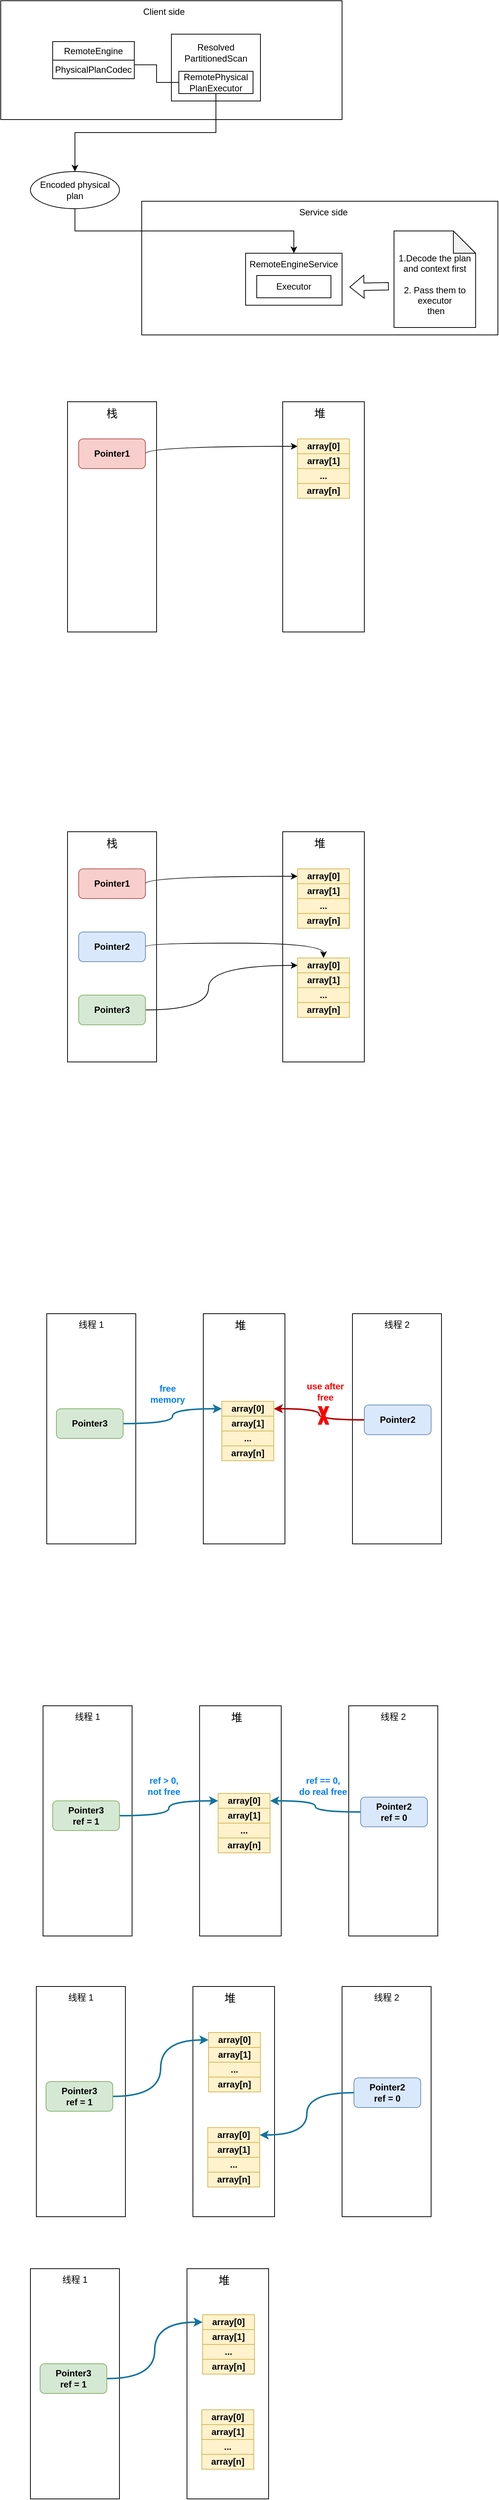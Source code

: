 <mxfile version="24.0.2" type="github">
  <diagram name="第 1 页" id="70xDTCp4IQkPO69VibeZ">
    <mxGraphModel dx="1414" dy="635" grid="0" gridSize="10" guides="1" tooltips="1" connect="1" arrows="1" fold="1" page="1" pageScale="1" pageWidth="827" pageHeight="1169" math="0" shadow="0">
      <root>
        <mxCell id="0" />
        <mxCell id="1" parent="0" />
        <mxCell id="eVmmj1NLvfO43Fu2ZoAp-78" value="" style="rounded=0;whiteSpace=wrap;html=1;" vertex="1" parent="1">
          <mxGeometry x="534" y="1838" width="120" height="310" as="geometry" />
        </mxCell>
        <mxCell id="eVmmj1NLvfO43Fu2ZoAp-3" value="" style="rounded=0;whiteSpace=wrap;html=1;" vertex="1" parent="1">
          <mxGeometry x="440" y="610" width="110" height="310" as="geometry" />
        </mxCell>
        <mxCell id="vCgPqWndhAU-b185812Y-34" value="" style="rounded=0;whiteSpace=wrap;html=1;" parent="1" vertex="1">
          <mxGeometry x="250" y="340" width="480" height="180" as="geometry" />
        </mxCell>
        <mxCell id="vCgPqWndhAU-b185812Y-26" value="" style="rounded=0;whiteSpace=wrap;html=1;" parent="1" vertex="1">
          <mxGeometry x="60" y="70" width="460" height="160" as="geometry" />
        </mxCell>
        <mxCell id="vCgPqWndhAU-b185812Y-1" value="" style="rounded=0;whiteSpace=wrap;html=1;" parent="1" vertex="1">
          <mxGeometry x="290" y="115" width="120" height="90" as="geometry" />
        </mxCell>
        <mxCell id="vCgPqWndhAU-b185812Y-2" value="&lt;div&gt;Resolved&lt;/div&gt;&lt;div&gt;PartitionedScan&lt;/div&gt;" style="text;html=1;strokeColor=none;fillColor=none;align=center;verticalAlign=middle;whiteSpace=wrap;rounded=0;" parent="1" vertex="1">
          <mxGeometry x="320" y="125" width="60" height="30" as="geometry" />
        </mxCell>
        <mxCell id="vCgPqWndhAU-b185812Y-20" style="edgeStyle=orthogonalEdgeStyle;rounded=0;orthogonalLoop=1;jettySize=auto;html=1;exitX=0;exitY=0.5;exitDx=0;exitDy=0;entryX=1;entryY=0.25;entryDx=0;entryDy=0;endArrow=none;endFill=0;" parent="1" source="vCgPqWndhAU-b185812Y-3" target="vCgPqWndhAU-b185812Y-19" edge="1">
          <mxGeometry relative="1" as="geometry" />
        </mxCell>
        <mxCell id="vCgPqWndhAU-b185812Y-3" value="" style="rounded=0;whiteSpace=wrap;html=1;" parent="1" vertex="1">
          <mxGeometry x="300" y="165" width="100" height="30" as="geometry" />
        </mxCell>
        <mxCell id="vCgPqWndhAU-b185812Y-22" style="edgeStyle=orthogonalEdgeStyle;rounded=0;orthogonalLoop=1;jettySize=auto;html=1;exitX=0.5;exitY=1;exitDx=0;exitDy=0;" parent="1" source="vCgPqWndhAU-b185812Y-4" target="vCgPqWndhAU-b185812Y-21" edge="1">
          <mxGeometry relative="1" as="geometry" />
        </mxCell>
        <mxCell id="vCgPqWndhAU-b185812Y-4" value="&lt;div&gt;RemotePhysical&lt;/div&gt;&lt;div&gt;PlanExecutor&lt;/div&gt;" style="text;html=1;strokeColor=none;fillColor=none;align=center;verticalAlign=middle;whiteSpace=wrap;rounded=0;" parent="1" vertex="1">
          <mxGeometry x="320" y="165" width="60" height="30" as="geometry" />
        </mxCell>
        <mxCell id="vCgPqWndhAU-b185812Y-16" value="RemoteEngine" style="rounded=0;whiteSpace=wrap;html=1;" parent="1" vertex="1">
          <mxGeometry x="130" y="125" width="110" height="25" as="geometry" />
        </mxCell>
        <mxCell id="vCgPqWndhAU-b185812Y-19" value="PhysicalPlanCodec" style="rounded=0;whiteSpace=wrap;html=1;" parent="1" vertex="1">
          <mxGeometry x="130" y="150" width="110" height="25" as="geometry" />
        </mxCell>
        <mxCell id="vCgPqWndhAU-b185812Y-27" style="edgeStyle=orthogonalEdgeStyle;rounded=0;orthogonalLoop=1;jettySize=auto;html=1;exitX=0.5;exitY=1;exitDx=0;exitDy=0;entryX=0.5;entryY=0;entryDx=0;entryDy=0;" parent="1" source="vCgPqWndhAU-b185812Y-21" target="vCgPqWndhAU-b185812Y-23" edge="1">
          <mxGeometry relative="1" as="geometry" />
        </mxCell>
        <mxCell id="vCgPqWndhAU-b185812Y-21" value="Encoded physical plan" style="ellipse;whiteSpace=wrap;html=1;" parent="1" vertex="1">
          <mxGeometry x="100" y="300" width="120" height="50" as="geometry" />
        </mxCell>
        <mxCell id="vCgPqWndhAU-b185812Y-23" value="" style="rounded=0;whiteSpace=wrap;html=1;" parent="1" vertex="1">
          <mxGeometry x="390" y="410" width="130" height="70" as="geometry" />
        </mxCell>
        <mxCell id="vCgPqWndhAU-b185812Y-28" value="Executor" style="rounded=0;whiteSpace=wrap;html=1;" parent="1" vertex="1">
          <mxGeometry x="405" y="440" width="100" height="30" as="geometry" />
        </mxCell>
        <mxCell id="vCgPqWndhAU-b185812Y-29" value="RemoteEngineService" style="text;html=1;strokeColor=none;fillColor=none;align=center;verticalAlign=middle;whiteSpace=wrap;rounded=0;" parent="1" vertex="1">
          <mxGeometry x="425" y="410" width="60" height="30" as="geometry" />
        </mxCell>
        <mxCell id="vCgPqWndhAU-b185812Y-31" value="&lt;div&gt;&lt;br&gt;&lt;/div&gt;&lt;div&gt;1.Decode the plan and context first&lt;/div&gt;&lt;div&gt;&lt;br&gt;&lt;/div&gt;&lt;div&gt;2. Pass them to executor&lt;br&gt;&lt;/div&gt;&amp;nbsp;then" style="shape=note;whiteSpace=wrap;html=1;backgroundOutline=1;darkOpacity=0.05;" parent="1" vertex="1">
          <mxGeometry x="590" y="380" width="110" height="130" as="geometry" />
        </mxCell>
        <mxCell id="vCgPqWndhAU-b185812Y-32" value="" style="shape=flexArrow;endArrow=classic;html=1;rounded=0;exitX=0.027;exitY=0.377;exitDx=0;exitDy=0;exitPerimeter=0;" parent="1" edge="1">
          <mxGeometry width="50" height="50" relative="1" as="geometry">
            <mxPoint x="582.97" y="454.5" as="sourcePoint" />
            <mxPoint x="530" y="455.49" as="targetPoint" />
          </mxGeometry>
        </mxCell>
        <mxCell id="vCgPqWndhAU-b185812Y-35" value="Client side" style="text;html=1;strokeColor=none;fillColor=none;align=center;verticalAlign=middle;whiteSpace=wrap;rounded=0;" parent="1" vertex="1">
          <mxGeometry x="250" y="70" width="60" height="30" as="geometry" />
        </mxCell>
        <mxCell id="vCgPqWndhAU-b185812Y-36" value="Service side" style="text;html=1;strokeColor=none;fillColor=none;align=center;verticalAlign=middle;whiteSpace=wrap;rounded=0;" parent="1" vertex="1">
          <mxGeometry x="460" y="340" width="70" height="30" as="geometry" />
        </mxCell>
        <mxCell id="eVmmj1NLvfO43Fu2ZoAp-1" value="" style="rounded=0;whiteSpace=wrap;html=1;" vertex="1" parent="1">
          <mxGeometry x="150" y="610" width="120" height="310" as="geometry" />
        </mxCell>
        <mxCell id="eVmmj1NLvfO43Fu2ZoAp-19" style="edgeStyle=orthogonalEdgeStyle;rounded=0;orthogonalLoop=1;jettySize=auto;html=1;exitX=1;exitY=0.5;exitDx=0;exitDy=0;entryX=0;entryY=0.5;entryDx=0;entryDy=0;curved=1;" edge="1" parent="1" source="eVmmj1NLvfO43Fu2ZoAp-2" target="eVmmj1NLvfO43Fu2ZoAp-4">
          <mxGeometry relative="1" as="geometry">
            <Array as="points">
              <mxPoint x="255" y="670" />
            </Array>
          </mxGeometry>
        </mxCell>
        <mxCell id="eVmmj1NLvfO43Fu2ZoAp-2" value="Pointer1" style="rounded=1;whiteSpace=wrap;html=1;fontStyle=1;fillColor=#f8cecc;strokeColor=#b85450;" vertex="1" parent="1">
          <mxGeometry x="165" y="660" width="90" height="40" as="geometry" />
        </mxCell>
        <mxCell id="eVmmj1NLvfO43Fu2ZoAp-4" value="array[0]" style="rounded=0;whiteSpace=wrap;html=1;fontStyle=1;fillColor=#fff2cc;strokeColor=#d6b656;" vertex="1" parent="1">
          <mxGeometry x="460" y="660" width="70" height="20" as="geometry" />
        </mxCell>
        <mxCell id="eVmmj1NLvfO43Fu2ZoAp-5" value="array[1]" style="rounded=0;whiteSpace=wrap;html=1;fontStyle=1;fillColor=#fff2cc;strokeColor=#d6b656;" vertex="1" parent="1">
          <mxGeometry x="460" y="680" width="70" height="20" as="geometry" />
        </mxCell>
        <mxCell id="eVmmj1NLvfO43Fu2ZoAp-6" value="..." style="rounded=0;whiteSpace=wrap;html=1;fontStyle=1;fillColor=#fff2cc;strokeColor=#d6b656;" vertex="1" parent="1">
          <mxGeometry x="460" y="700" width="70" height="20" as="geometry" />
        </mxCell>
        <mxCell id="eVmmj1NLvfO43Fu2ZoAp-7" value="array[n]" style="rounded=0;whiteSpace=wrap;html=1;fontStyle=1;fillColor=#fff2cc;strokeColor=#d6b656;" vertex="1" parent="1">
          <mxGeometry x="460" y="720" width="70" height="20" as="geometry" />
        </mxCell>
        <mxCell id="eVmmj1NLvfO43Fu2ZoAp-20" value="&lt;font style=&quot;font-size: 15px;&quot;&gt;栈&lt;/font&gt;" style="text;html=1;align=center;verticalAlign=middle;whiteSpace=wrap;rounded=0;" vertex="1" parent="1">
          <mxGeometry x="180" y="610" width="60" height="30" as="geometry" />
        </mxCell>
        <mxCell id="eVmmj1NLvfO43Fu2ZoAp-21" value="&lt;font style=&quot;font-size: 15px;&quot;&gt;堆&lt;/font&gt;" style="text;html=1;align=center;verticalAlign=middle;whiteSpace=wrap;rounded=0;" vertex="1" parent="1">
          <mxGeometry x="460" y="610" width="60" height="30" as="geometry" />
        </mxCell>
        <mxCell id="eVmmj1NLvfO43Fu2ZoAp-23" value="" style="rounded=0;whiteSpace=wrap;html=1;" vertex="1" parent="1">
          <mxGeometry x="440" y="1189" width="110" height="310" as="geometry" />
        </mxCell>
        <mxCell id="eVmmj1NLvfO43Fu2ZoAp-24" value="" style="rounded=0;whiteSpace=wrap;html=1;" vertex="1" parent="1">
          <mxGeometry x="150" y="1189" width="120" height="310" as="geometry" />
        </mxCell>
        <mxCell id="eVmmj1NLvfO43Fu2ZoAp-25" style="edgeStyle=orthogonalEdgeStyle;rounded=0;orthogonalLoop=1;jettySize=auto;html=1;exitX=1;exitY=0.5;exitDx=0;exitDy=0;entryX=0;entryY=0.5;entryDx=0;entryDy=0;curved=1;" edge="1" parent="1" source="eVmmj1NLvfO43Fu2ZoAp-26" target="eVmmj1NLvfO43Fu2ZoAp-27">
          <mxGeometry relative="1" as="geometry">
            <Array as="points">
              <mxPoint x="255" y="1249" />
            </Array>
          </mxGeometry>
        </mxCell>
        <mxCell id="eVmmj1NLvfO43Fu2ZoAp-26" value="Pointer1" style="rounded=1;whiteSpace=wrap;html=1;fontStyle=1;fillColor=#f8cecc;strokeColor=#b85450;" vertex="1" parent="1">
          <mxGeometry x="165" y="1239" width="90" height="40" as="geometry" />
        </mxCell>
        <mxCell id="eVmmj1NLvfO43Fu2ZoAp-27" value="array[0]" style="rounded=0;whiteSpace=wrap;html=1;fontStyle=1;fillColor=#fff2cc;strokeColor=#d6b656;" vertex="1" parent="1">
          <mxGeometry x="460" y="1239" width="70" height="20" as="geometry" />
        </mxCell>
        <mxCell id="eVmmj1NLvfO43Fu2ZoAp-28" value="array[1]" style="rounded=0;whiteSpace=wrap;html=1;fontStyle=1;fillColor=#fff2cc;strokeColor=#d6b656;" vertex="1" parent="1">
          <mxGeometry x="460" y="1259" width="70" height="20" as="geometry" />
        </mxCell>
        <mxCell id="eVmmj1NLvfO43Fu2ZoAp-29" value="..." style="rounded=0;whiteSpace=wrap;html=1;fontStyle=1;fillColor=#fff2cc;strokeColor=#d6b656;" vertex="1" parent="1">
          <mxGeometry x="460" y="1279" width="70" height="20" as="geometry" />
        </mxCell>
        <mxCell id="eVmmj1NLvfO43Fu2ZoAp-30" value="array[n]" style="rounded=0;whiteSpace=wrap;html=1;fontStyle=1;fillColor=#fff2cc;strokeColor=#d6b656;" vertex="1" parent="1">
          <mxGeometry x="460" y="1299" width="70" height="20" as="geometry" />
        </mxCell>
        <mxCell id="eVmmj1NLvfO43Fu2ZoAp-31" style="edgeStyle=orthogonalEdgeStyle;rounded=0;orthogonalLoop=1;jettySize=auto;html=1;exitX=1;exitY=0.5;exitDx=0;exitDy=0;entryX=0.5;entryY=0;entryDx=0;entryDy=0;curved=1;" edge="1" parent="1" source="eVmmj1NLvfO43Fu2ZoAp-32" target="eVmmj1NLvfO43Fu2ZoAp-33">
          <mxGeometry relative="1" as="geometry">
            <Array as="points">
              <mxPoint x="255" y="1339" />
              <mxPoint x="495" y="1339" />
            </Array>
          </mxGeometry>
        </mxCell>
        <mxCell id="eVmmj1NLvfO43Fu2ZoAp-32" value="Pointer2" style="rounded=1;whiteSpace=wrap;html=1;fontStyle=1;fillColor=#dae8fc;strokeColor=#6c8ebf;" vertex="1" parent="1">
          <mxGeometry x="165" y="1324" width="90" height="40" as="geometry" />
        </mxCell>
        <mxCell id="eVmmj1NLvfO43Fu2ZoAp-33" value="array[0]" style="rounded=0;whiteSpace=wrap;html=1;fontStyle=1;fillColor=#fff2cc;strokeColor=#d6b656;" vertex="1" parent="1">
          <mxGeometry x="460" y="1359" width="70" height="20" as="geometry" />
        </mxCell>
        <mxCell id="eVmmj1NLvfO43Fu2ZoAp-34" value="array[1]" style="rounded=0;whiteSpace=wrap;html=1;fontStyle=1;fillColor=#fff2cc;strokeColor=#d6b656;" vertex="1" parent="1">
          <mxGeometry x="460" y="1379" width="70" height="20" as="geometry" />
        </mxCell>
        <mxCell id="eVmmj1NLvfO43Fu2ZoAp-35" value="..." style="rounded=0;whiteSpace=wrap;html=1;fontStyle=1;fillColor=#fff2cc;strokeColor=#d6b656;" vertex="1" parent="1">
          <mxGeometry x="460" y="1399" width="70" height="20" as="geometry" />
        </mxCell>
        <mxCell id="eVmmj1NLvfO43Fu2ZoAp-36" value="array[n]" style="rounded=0;whiteSpace=wrap;html=1;fontStyle=1;fillColor=#fff2cc;strokeColor=#d6b656;" vertex="1" parent="1">
          <mxGeometry x="460" y="1419" width="70" height="20" as="geometry" />
        </mxCell>
        <mxCell id="eVmmj1NLvfO43Fu2ZoAp-37" style="edgeStyle=orthogonalEdgeStyle;rounded=0;orthogonalLoop=1;jettySize=auto;html=1;exitX=1;exitY=0.5;exitDx=0;exitDy=0;entryX=0;entryY=0.5;entryDx=0;entryDy=0;curved=1;" edge="1" parent="1" source="eVmmj1NLvfO43Fu2ZoAp-38" target="eVmmj1NLvfO43Fu2ZoAp-33">
          <mxGeometry relative="1" as="geometry">
            <Array as="points">
              <mxPoint x="340" y="1429" />
              <mxPoint x="340" y="1369" />
            </Array>
          </mxGeometry>
        </mxCell>
        <mxCell id="eVmmj1NLvfO43Fu2ZoAp-38" value="Pointer3" style="rounded=1;whiteSpace=wrap;html=1;fontStyle=1;fillColor=#d5e8d4;strokeColor=#82b366;" vertex="1" parent="1">
          <mxGeometry x="165" y="1409" width="90" height="40" as="geometry" />
        </mxCell>
        <mxCell id="eVmmj1NLvfO43Fu2ZoAp-39" value="&lt;font style=&quot;font-size: 15px;&quot;&gt;栈&lt;/font&gt;" style="text;html=1;align=center;verticalAlign=middle;whiteSpace=wrap;rounded=0;" vertex="1" parent="1">
          <mxGeometry x="180" y="1189" width="60" height="30" as="geometry" />
        </mxCell>
        <mxCell id="eVmmj1NLvfO43Fu2ZoAp-40" value="&lt;font style=&quot;font-size: 15px;&quot;&gt;堆&lt;/font&gt;" style="text;html=1;align=center;verticalAlign=middle;whiteSpace=wrap;rounded=0;" vertex="1" parent="1">
          <mxGeometry x="460" y="1189" width="60" height="30" as="geometry" />
        </mxCell>
        <mxCell id="eVmmj1NLvfO43Fu2ZoAp-60" value="" style="rounded=0;whiteSpace=wrap;html=1;" vertex="1" parent="1">
          <mxGeometry x="333" y="1838" width="110" height="310" as="geometry" />
        </mxCell>
        <mxCell id="eVmmj1NLvfO43Fu2ZoAp-61" value="" style="rounded=0;whiteSpace=wrap;html=1;" vertex="1" parent="1">
          <mxGeometry x="122" y="1838" width="120" height="310" as="geometry" />
        </mxCell>
        <mxCell id="eVmmj1NLvfO43Fu2ZoAp-82" style="edgeStyle=orthogonalEdgeStyle;rounded=0;orthogonalLoop=1;jettySize=auto;html=1;exitX=0;exitY=0.5;exitDx=0;exitDy=0;curved=1;fillColor=#e51400;strokeColor=#B20000;strokeWidth=2;" edge="1" parent="1" source="eVmmj1NLvfO43Fu2ZoAp-69" target="eVmmj1NLvfO43Fu2ZoAp-70">
          <mxGeometry relative="1" as="geometry" />
        </mxCell>
        <mxCell id="eVmmj1NLvfO43Fu2ZoAp-69" value="Pointer2" style="rounded=1;whiteSpace=wrap;html=1;fontStyle=1;fillColor=#dae8fc;strokeColor=#6c8ebf;" vertex="1" parent="1">
          <mxGeometry x="550" y="1961" width="90" height="40" as="geometry" />
        </mxCell>
        <mxCell id="eVmmj1NLvfO43Fu2ZoAp-70" value="array[0]" style="rounded=0;whiteSpace=wrap;html=1;fontStyle=1;fillColor=#fff2cc;strokeColor=#d6b656;" vertex="1" parent="1">
          <mxGeometry x="358" y="1956" width="70" height="20" as="geometry" />
        </mxCell>
        <mxCell id="eVmmj1NLvfO43Fu2ZoAp-71" value="array[1]" style="rounded=0;whiteSpace=wrap;html=1;fontStyle=1;fillColor=#fff2cc;strokeColor=#d6b656;" vertex="1" parent="1">
          <mxGeometry x="358" y="1976" width="70" height="20" as="geometry" />
        </mxCell>
        <mxCell id="eVmmj1NLvfO43Fu2ZoAp-72" value="..." style="rounded=0;whiteSpace=wrap;html=1;fontStyle=1;fillColor=#fff2cc;strokeColor=#d6b656;" vertex="1" parent="1">
          <mxGeometry x="358" y="1996" width="70" height="20" as="geometry" />
        </mxCell>
        <mxCell id="eVmmj1NLvfO43Fu2ZoAp-73" value="array[n]" style="rounded=0;whiteSpace=wrap;html=1;fontStyle=1;fillColor=#fff2cc;strokeColor=#d6b656;" vertex="1" parent="1">
          <mxGeometry x="358" y="2016" width="70" height="20" as="geometry" />
        </mxCell>
        <mxCell id="eVmmj1NLvfO43Fu2ZoAp-81" style="edgeStyle=orthogonalEdgeStyle;rounded=0;orthogonalLoop=1;jettySize=auto;html=1;exitX=1;exitY=0.5;exitDx=0;exitDy=0;entryX=0;entryY=0.5;entryDx=0;entryDy=0;curved=1;fillColor=#b1ddf0;strokeColor=#10739e;strokeWidth=2;" edge="1" parent="1" source="eVmmj1NLvfO43Fu2ZoAp-75" target="eVmmj1NLvfO43Fu2ZoAp-70">
          <mxGeometry relative="1" as="geometry" />
        </mxCell>
        <mxCell id="eVmmj1NLvfO43Fu2ZoAp-75" value="Pointer3" style="rounded=1;whiteSpace=wrap;html=1;fontStyle=1;fillColor=#d5e8d4;strokeColor=#82b366;" vertex="1" parent="1">
          <mxGeometry x="135" y="1966" width="90" height="40" as="geometry" />
        </mxCell>
        <mxCell id="eVmmj1NLvfO43Fu2ZoAp-76" value="线程 1" style="text;html=1;align=center;verticalAlign=middle;whiteSpace=wrap;rounded=0;" vertex="1" parent="1">
          <mxGeometry x="152" y="1838" width="60" height="30" as="geometry" />
        </mxCell>
        <mxCell id="eVmmj1NLvfO43Fu2ZoAp-77" value="&lt;font style=&quot;font-size: 15px;&quot;&gt;堆&lt;/font&gt;" style="text;html=1;align=center;verticalAlign=middle;whiteSpace=wrap;rounded=0;" vertex="1" parent="1">
          <mxGeometry x="353" y="1838" width="60" height="30" as="geometry" />
        </mxCell>
        <mxCell id="eVmmj1NLvfO43Fu2ZoAp-80" value="线程 2" style="text;html=1;align=center;verticalAlign=middle;whiteSpace=wrap;rounded=0;" vertex="1" parent="1">
          <mxGeometry x="564" y="1838" width="60" height="30" as="geometry" />
        </mxCell>
        <mxCell id="eVmmj1NLvfO43Fu2ZoAp-83" value="&lt;font color=&quot;#007fff&quot;&gt;&lt;b&gt;free memory&lt;/b&gt;&lt;/font&gt;" style="text;html=1;align=center;verticalAlign=middle;whiteSpace=wrap;rounded=0;fontColor=#66B2FF;" vertex="1" parent="1">
          <mxGeometry x="255" y="1931" width="60" height="30" as="geometry" />
        </mxCell>
        <mxCell id="eVmmj1NLvfO43Fu2ZoAp-84" value="&lt;font color=&quot;#ff0000&quot;&gt;&lt;b&gt;use after free&lt;br&gt;&lt;/b&gt;&lt;/font&gt;" style="text;html=1;align=center;verticalAlign=middle;whiteSpace=wrap;rounded=0;fontColor=#66B2FF;" vertex="1" parent="1">
          <mxGeometry x="470" y="1928" width="55" height="30" as="geometry" />
        </mxCell>
        <mxCell id="eVmmj1NLvfO43Fu2ZoAp-85" value="" style="verticalLabelPosition=bottom;verticalAlign=top;html=1;shape=mxgraph.basic.x;strokeColor=#FF0000;fillColor=#FF0000;" vertex="1" parent="1">
          <mxGeometry x="488" y="1963" width="14" height="24" as="geometry" />
        </mxCell>
        <mxCell id="eVmmj1NLvfO43Fu2ZoAp-88" value="" style="rounded=0;whiteSpace=wrap;html=1;" vertex="1" parent="1">
          <mxGeometry x="529" y="2366" width="120" height="310" as="geometry" />
        </mxCell>
        <mxCell id="eVmmj1NLvfO43Fu2ZoAp-89" value="" style="rounded=0;whiteSpace=wrap;html=1;" vertex="1" parent="1">
          <mxGeometry x="328" y="2366" width="110" height="310" as="geometry" />
        </mxCell>
        <mxCell id="eVmmj1NLvfO43Fu2ZoAp-90" value="" style="rounded=0;whiteSpace=wrap;html=1;" vertex="1" parent="1">
          <mxGeometry x="117" y="2366" width="120" height="310" as="geometry" />
        </mxCell>
        <mxCell id="eVmmj1NLvfO43Fu2ZoAp-91" style="edgeStyle=orthogonalEdgeStyle;rounded=0;orthogonalLoop=1;jettySize=auto;html=1;exitX=0;exitY=0.5;exitDx=0;exitDy=0;curved=1;fillColor=#b1ddf0;strokeColor=#10739E;strokeWidth=2;" edge="1" parent="1" source="eVmmj1NLvfO43Fu2ZoAp-92" target="eVmmj1NLvfO43Fu2ZoAp-93">
          <mxGeometry relative="1" as="geometry" />
        </mxCell>
        <mxCell id="eVmmj1NLvfO43Fu2ZoAp-92" value="Pointer2&lt;br&gt;ref = 0" style="rounded=1;whiteSpace=wrap;html=1;fontStyle=1;fillColor=#dae8fc;strokeColor=#6c8ebf;" vertex="1" parent="1">
          <mxGeometry x="545" y="2489" width="90" height="40" as="geometry" />
        </mxCell>
        <mxCell id="eVmmj1NLvfO43Fu2ZoAp-93" value="array[0]" style="rounded=0;whiteSpace=wrap;html=1;fontStyle=1;fillColor=#fff2cc;strokeColor=#d6b656;" vertex="1" parent="1">
          <mxGeometry x="353" y="2484" width="70" height="20" as="geometry" />
        </mxCell>
        <mxCell id="eVmmj1NLvfO43Fu2ZoAp-94" value="array[1]" style="rounded=0;whiteSpace=wrap;html=1;fontStyle=1;fillColor=#fff2cc;strokeColor=#d6b656;" vertex="1" parent="1">
          <mxGeometry x="353" y="2504" width="70" height="20" as="geometry" />
        </mxCell>
        <mxCell id="eVmmj1NLvfO43Fu2ZoAp-95" value="..." style="rounded=0;whiteSpace=wrap;html=1;fontStyle=1;fillColor=#fff2cc;strokeColor=#d6b656;" vertex="1" parent="1">
          <mxGeometry x="353" y="2524" width="70" height="20" as="geometry" />
        </mxCell>
        <mxCell id="eVmmj1NLvfO43Fu2ZoAp-96" value="array[n]" style="rounded=0;whiteSpace=wrap;html=1;fontStyle=1;fillColor=#fff2cc;strokeColor=#d6b656;" vertex="1" parent="1">
          <mxGeometry x="353" y="2544" width="70" height="20" as="geometry" />
        </mxCell>
        <mxCell id="eVmmj1NLvfO43Fu2ZoAp-97" style="edgeStyle=orthogonalEdgeStyle;rounded=0;orthogonalLoop=1;jettySize=auto;html=1;exitX=1;exitY=0.5;exitDx=0;exitDy=0;entryX=0;entryY=0.5;entryDx=0;entryDy=0;curved=1;fillColor=#b1ddf0;strokeColor=#10739e;strokeWidth=2;" edge="1" parent="1" source="eVmmj1NLvfO43Fu2ZoAp-98" target="eVmmj1NLvfO43Fu2ZoAp-93">
          <mxGeometry relative="1" as="geometry" />
        </mxCell>
        <mxCell id="eVmmj1NLvfO43Fu2ZoAp-98" value="Pointer3&lt;br&gt;ref = 1" style="rounded=1;whiteSpace=wrap;html=1;fontStyle=1;fillColor=#d5e8d4;strokeColor=#82b366;" vertex="1" parent="1">
          <mxGeometry x="130" y="2494" width="90" height="40" as="geometry" />
        </mxCell>
        <mxCell id="eVmmj1NLvfO43Fu2ZoAp-99" value="线程 1" style="text;html=1;align=center;verticalAlign=middle;whiteSpace=wrap;rounded=0;" vertex="1" parent="1">
          <mxGeometry x="147" y="2366" width="60" height="30" as="geometry" />
        </mxCell>
        <mxCell id="eVmmj1NLvfO43Fu2ZoAp-100" value="&lt;font style=&quot;font-size: 15px;&quot;&gt;堆&lt;/font&gt;" style="text;html=1;align=center;verticalAlign=middle;whiteSpace=wrap;rounded=0;" vertex="1" parent="1">
          <mxGeometry x="348" y="2366" width="60" height="30" as="geometry" />
        </mxCell>
        <mxCell id="eVmmj1NLvfO43Fu2ZoAp-101" value="线程 2" style="text;html=1;align=center;verticalAlign=middle;whiteSpace=wrap;rounded=0;" vertex="1" parent="1">
          <mxGeometry x="559" y="2366" width="60" height="30" as="geometry" />
        </mxCell>
        <mxCell id="eVmmj1NLvfO43Fu2ZoAp-102" value="&lt;div&gt;&lt;font color=&quot;#007fff&quot;&gt;&lt;b&gt;ref &amp;gt; 0,&lt;br&gt;not free&lt;br&gt;&lt;/b&gt;&lt;/font&gt;&lt;/div&gt;" style="text;html=1;align=center;verticalAlign=middle;whiteSpace=wrap;rounded=0;fontColor=#66B2FF;" vertex="1" parent="1">
          <mxGeometry x="250" y="2459" width="60" height="30" as="geometry" />
        </mxCell>
        <mxCell id="eVmmj1NLvfO43Fu2ZoAp-105" value="&lt;div&gt;&lt;font color=&quot;#007fff&quot;&gt;&lt;b&gt;ref == 0,&lt;br&gt;do real free&lt;br&gt;&lt;/b&gt;&lt;/font&gt;&lt;/div&gt;" style="text;html=1;align=center;verticalAlign=middle;whiteSpace=wrap;rounded=0;fontColor=#66B2FF;" vertex="1" parent="1">
          <mxGeometry x="460" y="2459" width="69" height="30" as="geometry" />
        </mxCell>
        <mxCell id="eVmmj1NLvfO43Fu2ZoAp-107" value="" style="rounded=0;whiteSpace=wrap;html=1;" vertex="1" parent="1">
          <mxGeometry x="520" y="2744" width="120" height="310" as="geometry" />
        </mxCell>
        <mxCell id="eVmmj1NLvfO43Fu2ZoAp-108" value="" style="rounded=0;whiteSpace=wrap;html=1;" vertex="1" parent="1">
          <mxGeometry x="319" y="2744" width="110" height="310" as="geometry" />
        </mxCell>
        <mxCell id="eVmmj1NLvfO43Fu2ZoAp-109" value="" style="rounded=0;whiteSpace=wrap;html=1;" vertex="1" parent="1">
          <mxGeometry x="108" y="2744" width="120" height="310" as="geometry" />
        </mxCell>
        <mxCell id="eVmmj1NLvfO43Fu2ZoAp-132" style="edgeStyle=orthogonalEdgeStyle;rounded=0;orthogonalLoop=1;jettySize=auto;html=1;exitX=0;exitY=0.5;exitDx=0;exitDy=0;entryX=1;entryY=0.5;entryDx=0;entryDy=0;strokeColor=#10739E;curved=1;strokeWidth=2;" edge="1" parent="1" source="eVmmj1NLvfO43Fu2ZoAp-111" target="eVmmj1NLvfO43Fu2ZoAp-127">
          <mxGeometry relative="1" as="geometry" />
        </mxCell>
        <mxCell id="eVmmj1NLvfO43Fu2ZoAp-111" value="Pointer2&lt;br&gt;ref = 0" style="rounded=1;whiteSpace=wrap;html=1;fontStyle=1;fillColor=#dae8fc;strokeColor=#6c8ebf;" vertex="1" parent="1">
          <mxGeometry x="536" y="2867" width="90" height="40" as="geometry" />
        </mxCell>
        <mxCell id="eVmmj1NLvfO43Fu2ZoAp-112" value="array[0]" style="rounded=0;whiteSpace=wrap;html=1;fontStyle=1;fillColor=#fff2cc;strokeColor=#d6b656;" vertex="1" parent="1">
          <mxGeometry x="340" y="2806" width="70" height="20" as="geometry" />
        </mxCell>
        <mxCell id="eVmmj1NLvfO43Fu2ZoAp-113" value="array[1]" style="rounded=0;whiteSpace=wrap;html=1;fontStyle=1;fillColor=#fff2cc;strokeColor=#d6b656;" vertex="1" parent="1">
          <mxGeometry x="340" y="2826" width="70" height="20" as="geometry" />
        </mxCell>
        <mxCell id="eVmmj1NLvfO43Fu2ZoAp-114" value="..." style="rounded=0;whiteSpace=wrap;html=1;fontStyle=1;fillColor=#fff2cc;strokeColor=#d6b656;" vertex="1" parent="1">
          <mxGeometry x="340" y="2846" width="70" height="20" as="geometry" />
        </mxCell>
        <mxCell id="eVmmj1NLvfO43Fu2ZoAp-115" value="array[n]" style="rounded=0;whiteSpace=wrap;html=1;fontStyle=1;fillColor=#fff2cc;strokeColor=#d6b656;" vertex="1" parent="1">
          <mxGeometry x="340" y="2866" width="70" height="20" as="geometry" />
        </mxCell>
        <mxCell id="eVmmj1NLvfO43Fu2ZoAp-116" style="edgeStyle=orthogonalEdgeStyle;rounded=0;orthogonalLoop=1;jettySize=auto;html=1;exitX=1;exitY=0.5;exitDx=0;exitDy=0;entryX=0;entryY=0.5;entryDx=0;entryDy=0;curved=1;fillColor=#b1ddf0;strokeColor=#10739e;strokeWidth=2;" edge="1" parent="1" source="eVmmj1NLvfO43Fu2ZoAp-117" target="eVmmj1NLvfO43Fu2ZoAp-112">
          <mxGeometry relative="1" as="geometry" />
        </mxCell>
        <mxCell id="eVmmj1NLvfO43Fu2ZoAp-117" value="Pointer3&lt;br&gt;ref = 1" style="rounded=1;whiteSpace=wrap;html=1;fontStyle=1;fillColor=#d5e8d4;strokeColor=#82b366;" vertex="1" parent="1">
          <mxGeometry x="121" y="2872" width="90" height="40" as="geometry" />
        </mxCell>
        <mxCell id="eVmmj1NLvfO43Fu2ZoAp-118" value="线程 1" style="text;html=1;align=center;verticalAlign=middle;whiteSpace=wrap;rounded=0;" vertex="1" parent="1">
          <mxGeometry x="138" y="2744" width="60" height="30" as="geometry" />
        </mxCell>
        <mxCell id="eVmmj1NLvfO43Fu2ZoAp-119" value="&lt;font style=&quot;font-size: 15px;&quot;&gt;堆&lt;/font&gt;" style="text;html=1;align=center;verticalAlign=middle;whiteSpace=wrap;rounded=0;" vertex="1" parent="1">
          <mxGeometry x="339" y="2744" width="60" height="30" as="geometry" />
        </mxCell>
        <mxCell id="eVmmj1NLvfO43Fu2ZoAp-120" value="线程 2" style="text;html=1;align=center;verticalAlign=middle;whiteSpace=wrap;rounded=0;" vertex="1" parent="1">
          <mxGeometry x="550" y="2744" width="60" height="30" as="geometry" />
        </mxCell>
        <mxCell id="eVmmj1NLvfO43Fu2ZoAp-127" value="array[0]" style="rounded=0;whiteSpace=wrap;html=1;fontStyle=1;fillColor=#fff2cc;strokeColor=#d6b656;" vertex="1" parent="1">
          <mxGeometry x="339" y="2934" width="70" height="20" as="geometry" />
        </mxCell>
        <mxCell id="eVmmj1NLvfO43Fu2ZoAp-128" value="array[1]" style="rounded=0;whiteSpace=wrap;html=1;fontStyle=1;fillColor=#fff2cc;strokeColor=#d6b656;" vertex="1" parent="1">
          <mxGeometry x="339" y="2954" width="70" height="20" as="geometry" />
        </mxCell>
        <mxCell id="eVmmj1NLvfO43Fu2ZoAp-129" value="..." style="rounded=0;whiteSpace=wrap;html=1;fontStyle=1;fillColor=#fff2cc;strokeColor=#d6b656;" vertex="1" parent="1">
          <mxGeometry x="339" y="2974" width="70" height="20" as="geometry" />
        </mxCell>
        <mxCell id="eVmmj1NLvfO43Fu2ZoAp-130" value="array[n]" style="rounded=0;whiteSpace=wrap;html=1;fontStyle=1;fillColor=#fff2cc;strokeColor=#d6b656;" vertex="1" parent="1">
          <mxGeometry x="339" y="2994" width="70" height="20" as="geometry" />
        </mxCell>
        <mxCell id="eVmmj1NLvfO43Fu2ZoAp-133" value="" style="rounded=0;whiteSpace=wrap;html=1;" vertex="1" parent="1">
          <mxGeometry x="311" y="3124" width="110" height="310" as="geometry" />
        </mxCell>
        <mxCell id="eVmmj1NLvfO43Fu2ZoAp-134" value="" style="rounded=0;whiteSpace=wrap;html=1;" vertex="1" parent="1">
          <mxGeometry x="100" y="3124" width="120" height="310" as="geometry" />
        </mxCell>
        <mxCell id="eVmmj1NLvfO43Fu2ZoAp-135" value="array[0]" style="rounded=0;whiteSpace=wrap;html=1;fontStyle=1;fillColor=#fff2cc;strokeColor=#d6b656;" vertex="1" parent="1">
          <mxGeometry x="332" y="3186" width="70" height="20" as="geometry" />
        </mxCell>
        <mxCell id="eVmmj1NLvfO43Fu2ZoAp-136" value="array[1]" style="rounded=0;whiteSpace=wrap;html=1;fontStyle=1;fillColor=#fff2cc;strokeColor=#d6b656;" vertex="1" parent="1">
          <mxGeometry x="332" y="3206" width="70" height="20" as="geometry" />
        </mxCell>
        <mxCell id="eVmmj1NLvfO43Fu2ZoAp-137" value="..." style="rounded=0;whiteSpace=wrap;html=1;fontStyle=1;fillColor=#fff2cc;strokeColor=#d6b656;" vertex="1" parent="1">
          <mxGeometry x="332" y="3226" width="70" height="20" as="geometry" />
        </mxCell>
        <mxCell id="eVmmj1NLvfO43Fu2ZoAp-138" value="array[n]" style="rounded=0;whiteSpace=wrap;html=1;fontStyle=1;fillColor=#fff2cc;strokeColor=#d6b656;" vertex="1" parent="1">
          <mxGeometry x="332" y="3246" width="70" height="20" as="geometry" />
        </mxCell>
        <mxCell id="eVmmj1NLvfO43Fu2ZoAp-139" style="edgeStyle=orthogonalEdgeStyle;rounded=0;orthogonalLoop=1;jettySize=auto;html=1;exitX=1;exitY=0.5;exitDx=0;exitDy=0;entryX=0;entryY=0.5;entryDx=0;entryDy=0;curved=1;fillColor=#b1ddf0;strokeColor=#10739e;strokeWidth=2;" edge="1" parent="1" source="eVmmj1NLvfO43Fu2ZoAp-140" target="eVmmj1NLvfO43Fu2ZoAp-135">
          <mxGeometry relative="1" as="geometry" />
        </mxCell>
        <mxCell id="eVmmj1NLvfO43Fu2ZoAp-140" value="Pointer3&lt;br&gt;ref = 1" style="rounded=1;whiteSpace=wrap;html=1;fontStyle=1;fillColor=#d5e8d4;strokeColor=#82b366;" vertex="1" parent="1">
          <mxGeometry x="113" y="3252" width="90" height="40" as="geometry" />
        </mxCell>
        <mxCell id="eVmmj1NLvfO43Fu2ZoAp-141" value="线程 1" style="text;html=1;align=center;verticalAlign=middle;whiteSpace=wrap;rounded=0;" vertex="1" parent="1">
          <mxGeometry x="130" y="3124" width="60" height="30" as="geometry" />
        </mxCell>
        <mxCell id="eVmmj1NLvfO43Fu2ZoAp-142" value="&lt;font style=&quot;font-size: 15px;&quot;&gt;堆&lt;/font&gt;" style="text;html=1;align=center;verticalAlign=middle;whiteSpace=wrap;rounded=0;" vertex="1" parent="1">
          <mxGeometry x="331" y="3124" width="60" height="30" as="geometry" />
        </mxCell>
        <mxCell id="eVmmj1NLvfO43Fu2ZoAp-143" value="array[0]" style="rounded=0;whiteSpace=wrap;html=1;fontStyle=1;fillColor=#fff2cc;strokeColor=#d6b656;" vertex="1" parent="1">
          <mxGeometry x="331" y="3314" width="70" height="20" as="geometry" />
        </mxCell>
        <mxCell id="eVmmj1NLvfO43Fu2ZoAp-144" value="array[1]" style="rounded=0;whiteSpace=wrap;html=1;fontStyle=1;fillColor=#fff2cc;strokeColor=#d6b656;" vertex="1" parent="1">
          <mxGeometry x="331" y="3334" width="70" height="20" as="geometry" />
        </mxCell>
        <mxCell id="eVmmj1NLvfO43Fu2ZoAp-145" value="..." style="rounded=0;whiteSpace=wrap;html=1;fontStyle=1;fillColor=#fff2cc;strokeColor=#d6b656;" vertex="1" parent="1">
          <mxGeometry x="331" y="3354" width="70" height="20" as="geometry" />
        </mxCell>
        <mxCell id="eVmmj1NLvfO43Fu2ZoAp-146" value="array[n]" style="rounded=0;whiteSpace=wrap;html=1;fontStyle=1;fillColor=#fff2cc;strokeColor=#d6b656;" vertex="1" parent="1">
          <mxGeometry x="331" y="3374" width="70" height="20" as="geometry" />
        </mxCell>
      </root>
    </mxGraphModel>
  </diagram>
</mxfile>
